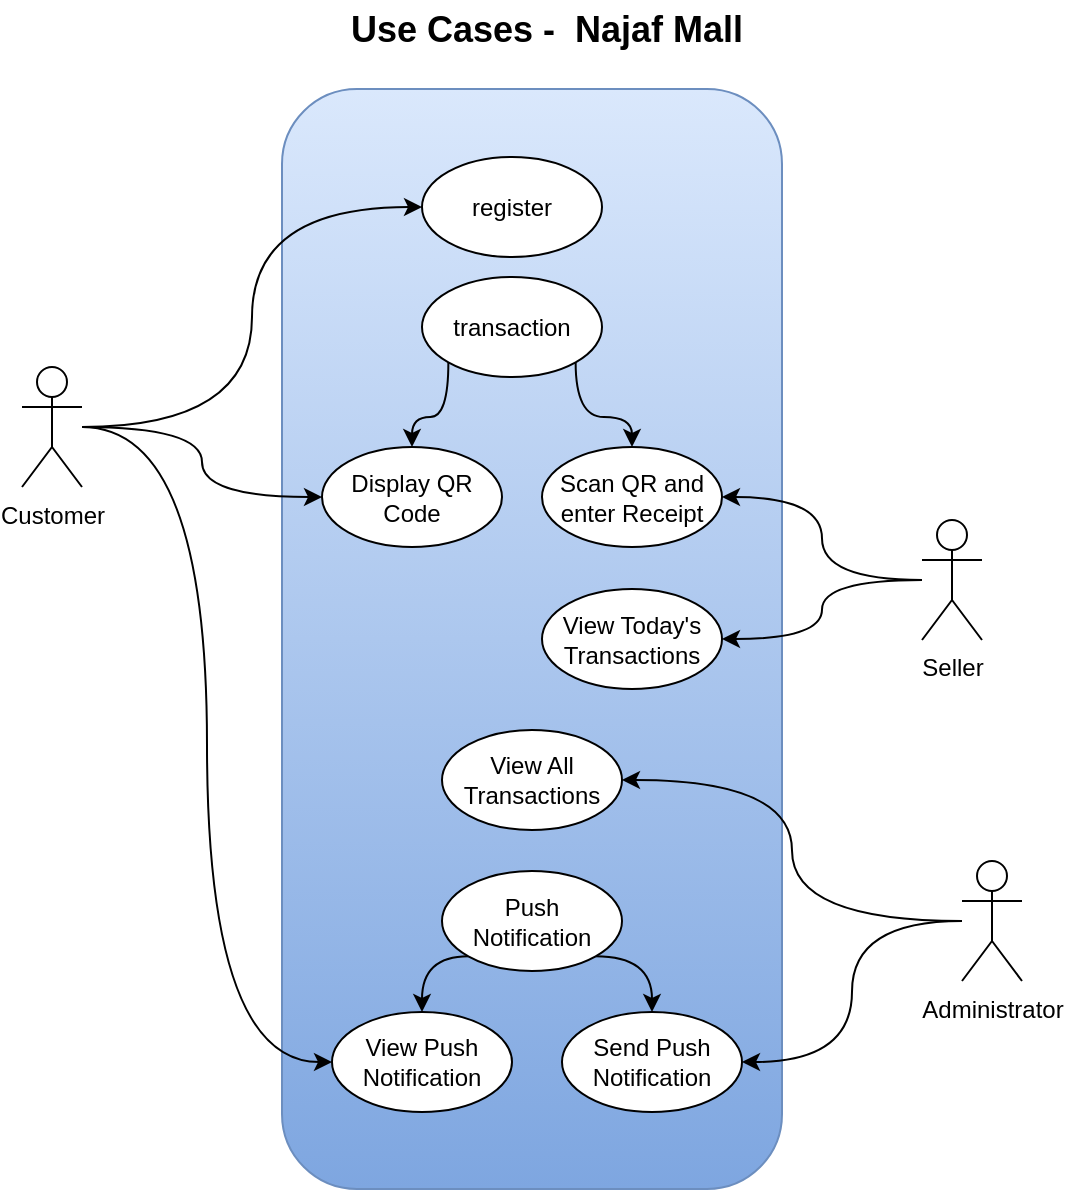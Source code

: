<mxfile version="10.6.7" type="device"><diagram name="Use Cases" id="e7e014a7-5840-1c2e-5031-d8a46d1fe8dd"><mxGraphModel dx="918" dy="634" grid="1" gridSize="10" guides="1" tooltips="1" connect="1" arrows="1" fold="1" page="1" pageScale="1" pageWidth="1169" pageHeight="826" background="#ffffff" math="0" shadow="0"><root><mxCell id="0"/><mxCell id="1" parent="0"/><mxCell id="CDsPet6eQGthYzjZADHC-67" value="" style="rounded=1;whiteSpace=wrap;html=1;fillColor=#dae8fc;strokeColor=#6c8ebf;gradientColor=#7ea6e0;" vertex="1" parent="1"><mxGeometry x="380" y="144.5" width="250" height="550" as="geometry"/></mxCell><mxCell id="CDsPet6eQGthYzjZADHC-64" style="edgeStyle=orthogonalEdgeStyle;curved=1;rounded=0;orthogonalLoop=1;jettySize=auto;html=1;entryX=0;entryY=0.5;entryDx=0;entryDy=0;" edge="1" parent="1" source="CDsPet6eQGthYzjZADHC-41" target="CDsPet6eQGthYzjZADHC-46"><mxGeometry relative="1" as="geometry"/></mxCell><mxCell id="CDsPet6eQGthYzjZADHC-65" style="edgeStyle=orthogonalEdgeStyle;curved=1;rounded=0;orthogonalLoop=1;jettySize=auto;html=1;entryX=0;entryY=0.5;entryDx=0;entryDy=0;" edge="1" parent="1" source="CDsPet6eQGthYzjZADHC-41" target="CDsPet6eQGthYzjZADHC-48"><mxGeometry relative="1" as="geometry"/></mxCell><mxCell id="CDsPet6eQGthYzjZADHC-77" style="edgeStyle=orthogonalEdgeStyle;curved=1;rounded=0;orthogonalLoop=1;jettySize=auto;html=1;entryX=0;entryY=0.5;entryDx=0;entryDy=0;" edge="1" parent="1" source="CDsPet6eQGthYzjZADHC-41" target="CDsPet6eQGthYzjZADHC-73"><mxGeometry relative="1" as="geometry"/></mxCell><mxCell id="CDsPet6eQGthYzjZADHC-41" value="Customer" style="shape=umlActor;verticalLabelPosition=bottom;labelBackgroundColor=#ffffff;verticalAlign=top;html=1;outlineConnect=0;" vertex="1" parent="1"><mxGeometry x="250" y="283.5" width="30" height="60" as="geometry"/></mxCell><mxCell id="CDsPet6eQGthYzjZADHC-60" style="edgeStyle=orthogonalEdgeStyle;rounded=0;orthogonalLoop=1;jettySize=auto;html=1;entryX=1;entryY=0.5;entryDx=0;entryDy=0;curved=1;" edge="1" parent="1" source="CDsPet6eQGthYzjZADHC-42" target="CDsPet6eQGthYzjZADHC-49"><mxGeometry relative="1" as="geometry"/></mxCell><mxCell id="CDsPet6eQGthYzjZADHC-62" style="edgeStyle=orthogonalEdgeStyle;rounded=0;orthogonalLoop=1;jettySize=auto;html=1;entryX=1;entryY=0.5;entryDx=0;entryDy=0;curved=1;" edge="1" parent="1" source="CDsPet6eQGthYzjZADHC-42" target="CDsPet6eQGthYzjZADHC-61"><mxGeometry relative="1" as="geometry"/></mxCell><mxCell id="CDsPet6eQGthYzjZADHC-42" value="Seller&lt;br&gt;" style="shape=umlActor;verticalLabelPosition=bottom;labelBackgroundColor=#ffffff;verticalAlign=top;html=1;outlineConnect=0;" vertex="1" parent="1"><mxGeometry x="700" y="360" width="30" height="60" as="geometry"/></mxCell><mxCell id="CDsPet6eQGthYzjZADHC-46" value="register" style="ellipse;whiteSpace=wrap;html=1;" vertex="1" parent="1"><mxGeometry x="450" y="178.5" width="90" height="50" as="geometry"/></mxCell><mxCell id="CDsPet6eQGthYzjZADHC-68" style="edgeStyle=orthogonalEdgeStyle;curved=1;rounded=0;orthogonalLoop=1;jettySize=auto;html=1;exitX=1;exitY=1;exitDx=0;exitDy=0;entryX=0.5;entryY=0;entryDx=0;entryDy=0;" edge="1" parent="1" source="CDsPet6eQGthYzjZADHC-47" target="CDsPet6eQGthYzjZADHC-49"><mxGeometry relative="1" as="geometry"/></mxCell><mxCell id="CDsPet6eQGthYzjZADHC-69" style="edgeStyle=orthogonalEdgeStyle;curved=1;rounded=0;orthogonalLoop=1;jettySize=auto;html=1;exitX=0;exitY=1;exitDx=0;exitDy=0;entryX=0.5;entryY=0;entryDx=0;entryDy=0;" edge="1" parent="1" source="CDsPet6eQGthYzjZADHC-47" target="CDsPet6eQGthYzjZADHC-48"><mxGeometry relative="1" as="geometry"/></mxCell><mxCell id="CDsPet6eQGthYzjZADHC-47" value="transaction" style="ellipse;whiteSpace=wrap;html=1;" vertex="1" parent="1"><mxGeometry x="450" y="238.5" width="90" height="50" as="geometry"/></mxCell><mxCell id="CDsPet6eQGthYzjZADHC-48" value="Display QR&lt;br&gt;Code&lt;br&gt;" style="ellipse;whiteSpace=wrap;html=1;" vertex="1" parent="1"><mxGeometry x="400" y="323.5" width="90" height="50" as="geometry"/></mxCell><mxCell id="CDsPet6eQGthYzjZADHC-49" value="Scan QR and enter Receipt&lt;br&gt;" style="ellipse;whiteSpace=wrap;html=1;" vertex="1" parent="1"><mxGeometry x="510" y="323.5" width="90" height="50" as="geometry"/></mxCell><mxCell id="CDsPet6eQGthYzjZADHC-63" style="edgeStyle=orthogonalEdgeStyle;curved=1;rounded=0;orthogonalLoop=1;jettySize=auto;html=1;entryX=1;entryY=0.5;entryDx=0;entryDy=0;" edge="1" parent="1" source="CDsPet6eQGthYzjZADHC-51" target="CDsPet6eQGthYzjZADHC-53"><mxGeometry relative="1" as="geometry"/></mxCell><mxCell id="CDsPet6eQGthYzjZADHC-80" style="edgeStyle=orthogonalEdgeStyle;curved=1;rounded=0;orthogonalLoop=1;jettySize=auto;html=1;entryX=1;entryY=0.5;entryDx=0;entryDy=0;" edge="1" parent="1" source="CDsPet6eQGthYzjZADHC-51" target="CDsPet6eQGthYzjZADHC-72"><mxGeometry relative="1" as="geometry"/></mxCell><mxCell id="CDsPet6eQGthYzjZADHC-51" value="Administrator&lt;br&gt;" style="shape=umlActor;verticalLabelPosition=bottom;labelBackgroundColor=#ffffff;verticalAlign=top;html=1;outlineConnect=0;" vertex="1" parent="1"><mxGeometry x="720" y="530.5" width="30" height="60" as="geometry"/></mxCell><mxCell id="CDsPet6eQGthYzjZADHC-53" value="View All Transactions" style="ellipse;whiteSpace=wrap;html=1;" vertex="1" parent="1"><mxGeometry x="460" y="465" width="90" height="50" as="geometry"/></mxCell><mxCell id="CDsPet6eQGthYzjZADHC-61" value="View Today's Transactions" style="ellipse;whiteSpace=wrap;html=1;" vertex="1" parent="1"><mxGeometry x="510" y="394.5" width="90" height="50" as="geometry"/></mxCell><mxCell id="CDsPet6eQGthYzjZADHC-75" style="edgeStyle=orthogonalEdgeStyle;curved=1;rounded=0;orthogonalLoop=1;jettySize=auto;html=1;exitX=1;exitY=1;exitDx=0;exitDy=0;entryX=0.5;entryY=0;entryDx=0;entryDy=0;" edge="1" parent="1" source="CDsPet6eQGthYzjZADHC-70" target="CDsPet6eQGthYzjZADHC-72"><mxGeometry relative="1" as="geometry"/></mxCell><mxCell id="CDsPet6eQGthYzjZADHC-76" style="edgeStyle=orthogonalEdgeStyle;curved=1;rounded=0;orthogonalLoop=1;jettySize=auto;html=1;exitX=0;exitY=1;exitDx=0;exitDy=0;entryX=0.5;entryY=0;entryDx=0;entryDy=0;" edge="1" parent="1" source="CDsPet6eQGthYzjZADHC-70" target="CDsPet6eQGthYzjZADHC-73"><mxGeometry relative="1" as="geometry"/></mxCell><mxCell id="CDsPet6eQGthYzjZADHC-70" value="Push Notification" style="ellipse;whiteSpace=wrap;html=1;" vertex="1" parent="1"><mxGeometry x="460" y="535.5" width="90" height="50" as="geometry"/></mxCell><mxCell id="CDsPet6eQGthYzjZADHC-72" value="Send Push Notification&lt;br&gt;" style="ellipse;whiteSpace=wrap;html=1;" vertex="1" parent="1"><mxGeometry x="520" y="606" width="90" height="50" as="geometry"/></mxCell><mxCell id="CDsPet6eQGthYzjZADHC-73" value="View Push Notification&lt;br&gt;" style="ellipse;whiteSpace=wrap;html=1;" vertex="1" parent="1"><mxGeometry x="405" y="606" width="90" height="50" as="geometry"/></mxCell><mxCell id="CDsPet6eQGthYzjZADHC-81" value="&lt;b&gt;&lt;font style=&quot;font-size: 18px&quot;&gt;Use Cases -&amp;nbsp; Najaf Mall&lt;/font&gt;&lt;/b&gt;" style="text;html=1;strokeColor=none;fillColor=none;align=center;verticalAlign=middle;whiteSpace=wrap;rounded=0;opacity=30;" vertex="1" parent="1"><mxGeometry x="405" y="100" width="215" height="30" as="geometry"/></mxCell></root></mxGraphModel></diagram><diagram id="uBdXqx20sgtwDiMDuiRo" name="Data Flow"><mxGraphModel dx="918" dy="1734" grid="1" gridSize="10" guides="1" tooltips="1" connect="1" arrows="1" fold="1" page="1" pageScale="1" pageWidth="850" pageHeight="1100" math="0" shadow="0"><root><mxCell id="3-GIplx3UNvwMaD9D9QF-0"/><mxCell id="3-GIplx3UNvwMaD9D9QF-1" parent="3-GIplx3UNvwMaD9D9QF-0"/><mxCell id="3-GIplx3UNvwMaD9D9QF-5" style="edgeStyle=orthogonalEdgeStyle;curved=1;rounded=0;orthogonalLoop=1;jettySize=auto;html=1;entryX=0;entryY=0.5;entryDx=0;entryDy=0;exitX=0.5;exitY=0;exitDx=0;exitDy=0;strokeColor=#3333FF;" edge="1" parent="3-GIplx3UNvwMaD9D9QF-1" source="3-GIplx3UNvwMaD9D9QF-2" target="3-GIplx3UNvwMaD9D9QF-4"><mxGeometry relative="1" as="geometry"/></mxCell><mxCell id="3-GIplx3UNvwMaD9D9QF-6" value="New User" style="text;html=1;resizable=0;points=[];align=center;verticalAlign=middle;labelBackgroundColor=#ffffff;" vertex="1" connectable="0" parent="3-GIplx3UNvwMaD9D9QF-5"><mxGeometry x="-0.092" y="-20" relative="1" as="geometry"><mxPoint as="offset"/></mxGeometry></mxCell><mxCell id="_ptjKAPSfAIz2l4KVP_8-23" value="&lt;b&gt;QR Code&lt;br&gt;(scanned)&lt;br&gt;&lt;/b&gt;" style="edgeStyle=orthogonalEdgeStyle;curved=1;rounded=0;orthogonalLoop=1;jettySize=auto;html=1;strokeColor=#000000;exitX=0.5;exitY=1;exitDx=0;exitDy=0;entryX=0.5;entryY=1;entryDx=0;entryDy=0;" edge="1" parent="3-GIplx3UNvwMaD9D9QF-1" source="3-GIplx3UNvwMaD9D9QF-2" target="3-GIplx3UNvwMaD9D9QF-3"><mxGeometry relative="1" as="geometry"><mxPoint x="480" y="260" as="targetPoint"/><Array as="points"><mxPoint x="245" y="370"/><mxPoint x="515" y="370"/></Array></mxGeometry></mxCell><mxCell id="3-GIplx3UNvwMaD9D9QF-2" value="&lt;b&gt;Customer App&lt;/b&gt;" style="rounded=1;whiteSpace=wrap;html=1;gradientColor=#97d077;fillColor=#d5e8d4;strokeColor=#82b366;" vertex="1" parent="3-GIplx3UNvwMaD9D9QF-1"><mxGeometry x="210" y="240" width="70" height="40" as="geometry"/></mxCell><mxCell id="3-GIplx3UNvwMaD9D9QF-7" style="edgeStyle=orthogonalEdgeStyle;curved=1;rounded=0;orthogonalLoop=1;jettySize=auto;html=1;entryX=1;entryY=0.5;entryDx=0;entryDy=0;exitX=0.5;exitY=0;exitDx=0;exitDy=0;" edge="1" parent="3-GIplx3UNvwMaD9D9QF-1" source="3-GIplx3UNvwMaD9D9QF-3" target="3-GIplx3UNvwMaD9D9QF-4"><mxGeometry relative="1" as="geometry"/></mxCell><mxCell id="3-GIplx3UNvwMaD9D9QF-10" value="&lt;div style=&quot;text-align: left&quot;&gt;Transaction&lt;/div&gt;&lt;div style=&quot;text-align: left&quot;&gt;* UserId&lt;/div&gt;&lt;div style=&quot;text-align: left&quot;&gt;* Reciept #&lt;/div&gt;&lt;div style=&quot;text-align: left&quot;&gt;* Amount&lt;/div&gt;" style="text;html=1;resizable=0;points=[];align=center;verticalAlign=middle;labelBackgroundColor=#ffffff;" vertex="1" connectable="0" parent="3-GIplx3UNvwMaD9D9QF-7"><mxGeometry x="-0.367" y="15" relative="1" as="geometry"><mxPoint y="-22" as="offset"/></mxGeometry></mxCell><mxCell id="3-GIplx3UNvwMaD9D9QF-3" value="&lt;b&gt;Seller &lt;br&gt;App&lt;/b&gt;" style="rounded=1;whiteSpace=wrap;html=1;gradientColor=#d5739d;fillColor=#e6d0de;strokeColor=#996185;" vertex="1" parent="3-GIplx3UNvwMaD9D9QF-1"><mxGeometry x="480" y="240" width="70" height="40" as="geometry"/></mxCell><mxCell id="3-GIplx3UNvwMaD9D9QF-8" style="edgeStyle=orthogonalEdgeStyle;curved=1;rounded=0;orthogonalLoop=1;jettySize=auto;html=1;entryX=1;entryY=0.5;entryDx=0;entryDy=0;strokeColor=#3333FF;" edge="1" parent="3-GIplx3UNvwMaD9D9QF-1" source="3-GIplx3UNvwMaD9D9QF-4" target="3-GIplx3UNvwMaD9D9QF-2"><mxGeometry relative="1" as="geometry"/></mxCell><mxCell id="3-GIplx3UNvwMaD9D9QF-9" value="New User Id" style="text;html=1;resizable=0;points=[];align=center;verticalAlign=middle;labelBackgroundColor=#ffffff;" vertex="1" connectable="0" parent="3-GIplx3UNvwMaD9D9QF-8"><mxGeometry x="0.147" y="-2" relative="1" as="geometry"><mxPoint as="offset"/></mxGeometry></mxCell><mxCell id="3-GIplx3UNvwMaD9D9QF-11" style="edgeStyle=orthogonalEdgeStyle;curved=1;rounded=0;orthogonalLoop=1;jettySize=auto;html=1;exitX=1;exitY=0.5;exitDx=0;exitDy=0;entryX=0;entryY=0.5;entryDx=0;entryDy=0;" edge="1" parent="3-GIplx3UNvwMaD9D9QF-1" source="3-GIplx3UNvwMaD9D9QF-4" target="3-GIplx3UNvwMaD9D9QF-3"><mxGeometry relative="1" as="geometry"/></mxCell><mxCell id="3-GIplx3UNvwMaD9D9QF-12" value="Today's Transations&lt;br&gt;" style="text;html=1;resizable=0;points=[];align=center;verticalAlign=middle;labelBackgroundColor=#ffffff;" vertex="1" connectable="0" parent="3-GIplx3UNvwMaD9D9QF-11"><mxGeometry x="0.23" y="2" relative="1" as="geometry"><mxPoint as="offset"/></mxGeometry></mxCell><mxCell id="_ptjKAPSfAIz2l4KVP_8-10" style="edgeStyle=orthogonalEdgeStyle;curved=1;rounded=0;orthogonalLoop=1;jettySize=auto;html=1;exitX=0.5;exitY=0;exitDx=0;exitDy=0;entryX=1;entryY=0.333;entryDx=0;entryDy=0;entryPerimeter=0;" edge="1" parent="3-GIplx3UNvwMaD9D9QF-1" source="3-GIplx3UNvwMaD9D9QF-4" target="_ptjKAPSfAIz2l4KVP_8-2"><mxGeometry relative="1" as="geometry"/></mxCell><mxCell id="_ptjKAPSfAIz2l4KVP_8-11" value="All Transactions&lt;br&gt;" style="text;html=1;resizable=0;points=[];align=center;verticalAlign=middle;labelBackgroundColor=#ffffff;" vertex="1" connectable="0" parent="_ptjKAPSfAIz2l4KVP_8-10"><mxGeometry x="-0.354" y="27" relative="1" as="geometry"><mxPoint as="offset"/></mxGeometry></mxCell><mxCell id="_ptjKAPSfAIz2l4KVP_8-12" style="edgeStyle=orthogonalEdgeStyle;curved=1;rounded=0;orthogonalLoop=1;jettySize=auto;html=1;entryX=0.75;entryY=1;entryDx=0;entryDy=0;exitX=0.5;exitY=1;exitDx=0;exitDy=0;strokeColor=#FF0000;" edge="1" parent="3-GIplx3UNvwMaD9D9QF-1" source="3-GIplx3UNvwMaD9D9QF-4" target="3-GIplx3UNvwMaD9D9QF-2"><mxGeometry relative="1" as="geometry"/></mxCell><mxCell id="_ptjKAPSfAIz2l4KVP_8-16" value="Notification" style="text;html=1;resizable=0;points=[];align=center;verticalAlign=middle;labelBackgroundColor=#ffffff;" vertex="1" connectable="0" parent="_ptjKAPSfAIz2l4KVP_8-12"><mxGeometry x="-0.338" y="-11" relative="1" as="geometry"><mxPoint x="-14" y="24" as="offset"/></mxGeometry></mxCell><mxCell id="3-GIplx3UNvwMaD9D9QF-4" value="&lt;b&gt;firebase&lt;/b&gt;" style="shape=cylinder;whiteSpace=wrap;html=1;boundedLbl=1;backgroundOutline=1;gradientColor=#7ea6e0;fillColor=#dae8fc;strokeColor=#6c8ebf;" vertex="1" parent="3-GIplx3UNvwMaD9D9QF-1"><mxGeometry x="340" y="100" width="70" height="60" as="geometry"/></mxCell><mxCell id="_ptjKAPSfAIz2l4KVP_8-5" style="edgeStyle=orthogonalEdgeStyle;curved=1;rounded=0;orthogonalLoop=1;jettySize=auto;html=1;" edge="1" parent="3-GIplx3UNvwMaD9D9QF-1" source="_ptjKAPSfAIz2l4KVP_8-0" target="3-GIplx3UNvwMaD9D9QF-2"><mxGeometry relative="1" as="geometry"/></mxCell><mxCell id="_ptjKAPSfAIz2l4KVP_8-0" value="&lt;b&gt;Customer&lt;/b&gt;" style="shape=umlActor;verticalLabelPosition=bottom;labelBackgroundColor=#ffffff;verticalAlign=top;html=1;outlineConnect=0;" vertex="1" parent="3-GIplx3UNvwMaD9D9QF-1"><mxGeometry x="120" y="230" width="30" height="60" as="geometry"/></mxCell><mxCell id="_ptjKAPSfAIz2l4KVP_8-8" style="edgeStyle=orthogonalEdgeStyle;curved=1;rounded=0;orthogonalLoop=1;jettySize=auto;html=1;entryX=1;entryY=0.5;entryDx=0;entryDy=0;" edge="1" parent="3-GIplx3UNvwMaD9D9QF-1" source="_ptjKAPSfAIz2l4KVP_8-1" target="3-GIplx3UNvwMaD9D9QF-3"><mxGeometry relative="1" as="geometry"/></mxCell><mxCell id="_ptjKAPSfAIz2l4KVP_8-1" value="&lt;b&gt;Seller&lt;/b&gt;&lt;br&gt;" style="shape=umlActor;verticalLabelPosition=bottom;labelBackgroundColor=#ffffff;verticalAlign=top;html=1;outlineConnect=0;" vertex="1" parent="3-GIplx3UNvwMaD9D9QF-1"><mxGeometry x="630" y="230" width="30" height="60" as="geometry"/></mxCell><mxCell id="_ptjKAPSfAIz2l4KVP_8-17" style="edgeStyle=orthogonalEdgeStyle;curved=1;rounded=0;orthogonalLoop=1;jettySize=auto;html=1;entryX=0;entryY=0.5;entryDx=0;entryDy=0;strokeColor=#FF0000;" edge="1" parent="3-GIplx3UNvwMaD9D9QF-1" source="_ptjKAPSfAIz2l4KVP_8-2" target="3-GIplx3UNvwMaD9D9QF-4"><mxGeometry relative="1" as="geometry"/></mxCell><mxCell id="_ptjKAPSfAIz2l4KVP_8-18" value="New Notification" style="text;html=1;resizable=0;points=[];align=center;verticalAlign=middle;labelBackgroundColor=#ffffff;" vertex="1" connectable="0" parent="_ptjKAPSfAIz2l4KVP_8-17"><mxGeometry x="0.18" y="1" relative="1" as="geometry"><mxPoint as="offset"/></mxGeometry></mxCell><mxCell id="_ptjKAPSfAIz2l4KVP_8-2" value="&lt;b&gt;Administrator&lt;/b&gt;&lt;br&gt;" style="shape=umlActor;verticalLabelPosition=bottom;labelBackgroundColor=#ffffff;verticalAlign=top;html=1;outlineConnect=0;" vertex="1" parent="3-GIplx3UNvwMaD9D9QF-1"><mxGeometry x="240" y="-30" width="30" height="60" as="geometry"/></mxCell></root></mxGraphModel></diagram><diagram id="EsUG2Nrn-erKOU4HhAkL" name="State"><mxGraphModel dx="918" dy="634" grid="1" gridSize="10" guides="1" tooltips="1" connect="1" arrows="1" fold="1" page="1" pageScale="1" pageWidth="850" pageHeight="1100" math="0" shadow="0"><root><mxCell id="7Z4KaYg4kgK3l7TSMdEC-0"/><mxCell id="7Z4KaYg4kgK3l7TSMdEC-1" parent="7Z4KaYg4kgK3l7TSMdEC-0"/><mxCell id="Dfq8XdD1Wfcm5PHSoj88-14" value="&lt;b&gt;&amp;nbsp; &amp;nbsp; &amp;nbsp; &amp;nbsp; &amp;nbsp;Customer App&lt;/b&gt;" style="rounded=1;whiteSpace=wrap;html=1;fillColor=none;gradientColor=none;verticalAlign=top;align=left;" vertex="1" parent="7Z4KaYg4kgK3l7TSMdEC-1"><mxGeometry x="140" y="60" width="620" height="320" as="geometry"/></mxCell><mxCell id="Dfq8XdD1Wfcm5PHSoj88-15" value="&lt;b&gt;&amp;nbsp; &amp;nbsp; &amp;nbsp; &amp;nbsp; Seller App&lt;/b&gt;" style="rounded=1;whiteSpace=wrap;html=1;fillColor=none;gradientColor=none;verticalAlign=top;align=left;" vertex="1" parent="7Z4KaYg4kgK3l7TSMdEC-1"><mxGeometry x="137.5" y="560" width="445" height="250" as="geometry"/></mxCell><mxCell id="7Z4KaYg4kgK3l7TSMdEC-13" style="edgeStyle=orthogonalEdgeStyle;curved=1;rounded=0;orthogonalLoop=1;jettySize=auto;html=1;exitX=0.5;exitY=1;exitDx=0;exitDy=0;entryX=0.5;entryY=0;entryDx=0;entryDy=0;strokeColor=#000000;" edge="1" parent="7Z4KaYg4kgK3l7TSMdEC-1" source="7Z4KaYg4kgK3l7TSMdEC-3" target="7Z4KaYg4kgK3l7TSMdEC-5"><mxGeometry relative="1" as="geometry"/></mxCell><mxCell id="7Z4KaYg4kgK3l7TSMdEC-3" value="" style="ellipse;whiteSpace=wrap;html=1;aspect=fixed;fillColor=#000000;strokeColor=#6D1F00;fontColor=#ffffff;" vertex="1" parent="7Z4KaYg4kgK3l7TSMdEC-1"><mxGeometry x="350" y="60" width="20" height="20" as="geometry"/></mxCell><mxCell id="7Z4KaYg4kgK3l7TSMdEC-8" style="edgeStyle=orthogonalEdgeStyle;curved=1;rounded=0;orthogonalLoop=1;jettySize=auto;html=1;entryX=0.558;entryY=0.017;entryDx=0;entryDy=0;entryPerimeter=0;strokeColor=#000000;" edge="1" parent="7Z4KaYg4kgK3l7TSMdEC-1" source="7Z4KaYg4kgK3l7TSMdEC-5" target="7Z4KaYg4kgK3l7TSMdEC-6"><mxGeometry relative="1" as="geometry"/></mxCell><mxCell id="7Z4KaYg4kgK3l7TSMdEC-9" value="Register" style="text;html=1;resizable=0;points=[];align=center;verticalAlign=middle;labelBackgroundColor=#ffffff;" vertex="1" connectable="0" parent="7Z4KaYg4kgK3l7TSMdEC-8"><mxGeometry x="-0.257" y="-10" relative="1" as="geometry"><mxPoint as="offset"/></mxGeometry></mxCell><mxCell id="7Z4KaYg4kgK3l7TSMdEC-5" value="Not Registered" style="rounded=1;whiteSpace=wrap;html=1;" vertex="1" parent="7Z4KaYg4kgK3l7TSMdEC-1"><mxGeometry x="300" y="130" width="120" height="60" as="geometry"/></mxCell><mxCell id="7Z4KaYg4kgK3l7TSMdEC-10" style="edgeStyle=orthogonalEdgeStyle;curved=1;rounded=0;orthogonalLoop=1;jettySize=auto;html=1;entryX=1;entryY=0.25;entryDx=0;entryDy=0;strokeColor=#000000;exitX=0;exitY=0.25;exitDx=0;exitDy=0;" edge="1" parent="7Z4KaYg4kgK3l7TSMdEC-1" source="7Z4KaYg4kgK3l7TSMdEC-6" target="7Z4KaYg4kgK3l7TSMdEC-7"><mxGeometry relative="1" as="geometry"/></mxCell><mxCell id="7Z4KaYg4kgK3l7TSMdEC-11" value="Logout" style="text;html=1;resizable=0;points=[];align=center;verticalAlign=middle;labelBackgroundColor=#ffffff;" vertex="1" connectable="0" parent="7Z4KaYg4kgK3l7TSMdEC-10"><mxGeometry x="0.362" relative="1" as="geometry"><mxPoint x="29" as="offset"/></mxGeometry></mxCell><mxCell id="7Z4KaYg4kgK3l7TSMdEC-6" value="Logged In&lt;br&gt;Main Page&lt;br&gt;" style="rounded=1;whiteSpace=wrap;html=1;" vertex="1" parent="7Z4KaYg4kgK3l7TSMdEC-1"><mxGeometry x="440" y="220" width="120" height="60" as="geometry"/></mxCell><mxCell id="7Z4KaYg4kgK3l7TSMdEC-12" value="Login" style="edgeStyle=orthogonalEdgeStyle;curved=1;rounded=0;orthogonalLoop=1;jettySize=auto;html=1;entryX=0;entryY=0.75;entryDx=0;entryDy=0;strokeColor=#000000;exitX=1;exitY=0.75;exitDx=0;exitDy=0;" edge="1" parent="7Z4KaYg4kgK3l7TSMdEC-1" source="7Z4KaYg4kgK3l7TSMdEC-7" target="7Z4KaYg4kgK3l7TSMdEC-6"><mxGeometry relative="1" as="geometry"/></mxCell><mxCell id="7Z4KaYg4kgK3l7TSMdEC-7" value="Logged Out&lt;br&gt;" style="rounded=1;whiteSpace=wrap;html=1;" vertex="1" parent="7Z4KaYg4kgK3l7TSMdEC-1"><mxGeometry x="160" y="220" width="120" height="60" as="geometry"/></mxCell><mxCell id="Dfq8XdD1Wfcm5PHSoj88-1" style="edgeStyle=orthogonalEdgeStyle;curved=1;rounded=0;orthogonalLoop=1;jettySize=auto;html=1;exitX=0.5;exitY=1;exitDx=0;exitDy=0;entryX=0.5;entryY=0;entryDx=0;entryDy=0;strokeColor=#000000;" edge="1" parent="7Z4KaYg4kgK3l7TSMdEC-1" source="Dfq8XdD1Wfcm5PHSoj88-2" target="Dfq8XdD1Wfcm5PHSoj88-5"><mxGeometry relative="1" as="geometry"/></mxCell><mxCell id="Dfq8XdD1Wfcm5PHSoj88-2" value="" style="ellipse;whiteSpace=wrap;html=1;aspect=fixed;fillColor=#000000;strokeColor=#6D1F00;fontColor=#ffffff;" vertex="1" parent="7Z4KaYg4kgK3l7TSMdEC-1"><mxGeometry x="342.5" y="570" width="20" height="20" as="geometry"/></mxCell><mxCell id="Dfq8XdD1Wfcm5PHSoj88-3" style="edgeStyle=orthogonalEdgeStyle;curved=1;rounded=0;orthogonalLoop=1;jettySize=auto;html=1;entryX=0.558;entryY=0.017;entryDx=0;entryDy=0;entryPerimeter=0;strokeColor=#000000;" edge="1" parent="7Z4KaYg4kgK3l7TSMdEC-1" source="Dfq8XdD1Wfcm5PHSoj88-5" target="Dfq8XdD1Wfcm5PHSoj88-8"><mxGeometry relative="1" as="geometry"/></mxCell><mxCell id="Dfq8XdD1Wfcm5PHSoj88-4" value="Register&lt;br&gt;?????&lt;br&gt;" style="text;html=1;resizable=0;points=[];align=center;verticalAlign=middle;labelBackgroundColor=#ffffff;" vertex="1" connectable="0" parent="Dfq8XdD1Wfcm5PHSoj88-3"><mxGeometry x="-0.257" y="-10" relative="1" as="geometry"><mxPoint as="offset"/></mxGeometry></mxCell><mxCell id="Dfq8XdD1Wfcm5PHSoj88-5" value="????" style="rounded=1;whiteSpace=wrap;html=1;" vertex="1" parent="7Z4KaYg4kgK3l7TSMdEC-1"><mxGeometry x="292.5" y="640" width="120" height="60" as="geometry"/></mxCell><mxCell id="Dfq8XdD1Wfcm5PHSoj88-6" style="edgeStyle=orthogonalEdgeStyle;curved=1;rounded=0;orthogonalLoop=1;jettySize=auto;html=1;entryX=1;entryY=0.25;entryDx=0;entryDy=0;strokeColor=#000000;exitX=0;exitY=0.25;exitDx=0;exitDy=0;" edge="1" parent="7Z4KaYg4kgK3l7TSMdEC-1" source="Dfq8XdD1Wfcm5PHSoj88-8" target="Dfq8XdD1Wfcm5PHSoj88-10"><mxGeometry relative="1" as="geometry"/></mxCell><mxCell id="Dfq8XdD1Wfcm5PHSoj88-7" value="Logout" style="text;html=1;resizable=0;points=[];align=center;verticalAlign=middle;labelBackgroundColor=#ffffff;" vertex="1" connectable="0" parent="Dfq8XdD1Wfcm5PHSoj88-6"><mxGeometry x="0.362" relative="1" as="geometry"><mxPoint x="29" as="offset"/></mxGeometry></mxCell><mxCell id="Dfq8XdD1Wfcm5PHSoj88-8" value="Logged In&lt;br&gt;" style="rounded=1;whiteSpace=wrap;html=1;" vertex="1" parent="7Z4KaYg4kgK3l7TSMdEC-1"><mxGeometry x="432.5" y="730" width="120" height="60" as="geometry"/></mxCell><mxCell id="Dfq8XdD1Wfcm5PHSoj88-9" value="Login" style="edgeStyle=orthogonalEdgeStyle;curved=1;rounded=0;orthogonalLoop=1;jettySize=auto;html=1;entryX=0;entryY=0.75;entryDx=0;entryDy=0;strokeColor=#000000;exitX=1;exitY=0.75;exitDx=0;exitDy=0;" edge="1" parent="7Z4KaYg4kgK3l7TSMdEC-1" source="Dfq8XdD1Wfcm5PHSoj88-10" target="Dfq8XdD1Wfcm5PHSoj88-8"><mxGeometry relative="1" as="geometry"/></mxCell><mxCell id="Dfq8XdD1Wfcm5PHSoj88-10" value="Logged Out&lt;br&gt;" style="rounded=1;whiteSpace=wrap;html=1;" vertex="1" parent="7Z4KaYg4kgK3l7TSMdEC-1"><mxGeometry x="152.5" y="730" width="120" height="60" as="geometry"/></mxCell><mxCell id="Dfq8XdD1Wfcm5PHSoj88-16" value="In QR Page" style="rounded=1;whiteSpace=wrap;html=1;" vertex="1" parent="7Z4KaYg4kgK3l7TSMdEC-1"><mxGeometry x="600" y="220" width="120" height="60" as="geometry"/></mxCell><mxCell id="Dfq8XdD1Wfcm5PHSoj88-17" value="In Notification Page" style="rounded=1;whiteSpace=wrap;html=1;" vertex="1" parent="7Z4KaYg4kgK3l7TSMdEC-1"><mxGeometry x="520" y="300" width="120" height="60" as="geometry"/></mxCell></root></mxGraphModel></diagram></mxfile>